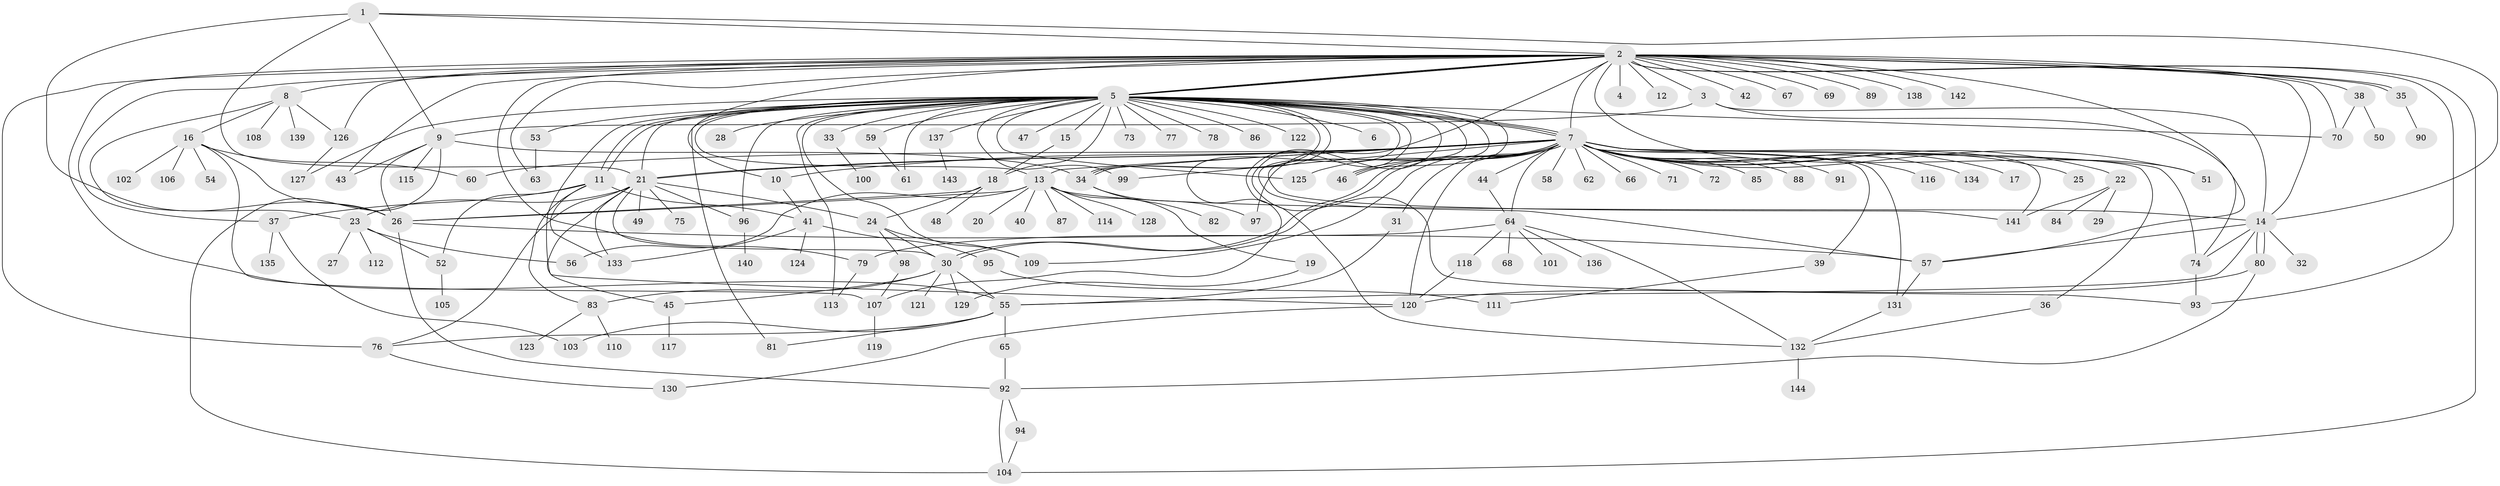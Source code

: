 // Generated by graph-tools (version 1.1) at 2025/35/03/09/25 02:35:45]
// undirected, 144 vertices, 234 edges
graph export_dot {
graph [start="1"]
  node [color=gray90,style=filled];
  1;
  2;
  3;
  4;
  5;
  6;
  7;
  8;
  9;
  10;
  11;
  12;
  13;
  14;
  15;
  16;
  17;
  18;
  19;
  20;
  21;
  22;
  23;
  24;
  25;
  26;
  27;
  28;
  29;
  30;
  31;
  32;
  33;
  34;
  35;
  36;
  37;
  38;
  39;
  40;
  41;
  42;
  43;
  44;
  45;
  46;
  47;
  48;
  49;
  50;
  51;
  52;
  53;
  54;
  55;
  56;
  57;
  58;
  59;
  60;
  61;
  62;
  63;
  64;
  65;
  66;
  67;
  68;
  69;
  70;
  71;
  72;
  73;
  74;
  75;
  76;
  77;
  78;
  79;
  80;
  81;
  82;
  83;
  84;
  85;
  86;
  87;
  88;
  89;
  90;
  91;
  92;
  93;
  94;
  95;
  96;
  97;
  98;
  99;
  100;
  101;
  102;
  103;
  104;
  105;
  106;
  107;
  108;
  109;
  110;
  111;
  112;
  113;
  114;
  115;
  116;
  117;
  118;
  119;
  120;
  121;
  122;
  123;
  124;
  125;
  126;
  127;
  128;
  129;
  130;
  131;
  132;
  133;
  134;
  135;
  136;
  137;
  138;
  139;
  140;
  141;
  142;
  143;
  144;
  1 -- 2;
  1 -- 9;
  1 -- 14;
  1 -- 21;
  1 -- 26;
  2 -- 3;
  2 -- 4;
  2 -- 5;
  2 -- 5;
  2 -- 5;
  2 -- 7;
  2 -- 8;
  2 -- 10;
  2 -- 12;
  2 -- 14;
  2 -- 35;
  2 -- 35;
  2 -- 37;
  2 -- 38;
  2 -- 42;
  2 -- 43;
  2 -- 51;
  2 -- 55;
  2 -- 57;
  2 -- 63;
  2 -- 67;
  2 -- 69;
  2 -- 70;
  2 -- 76;
  2 -- 79;
  2 -- 89;
  2 -- 93;
  2 -- 97;
  2 -- 104;
  2 -- 126;
  2 -- 138;
  2 -- 142;
  3 -- 9;
  3 -- 14;
  3 -- 74;
  5 -- 6;
  5 -- 7;
  5 -- 7;
  5 -- 7;
  5 -- 11;
  5 -- 11;
  5 -- 13;
  5 -- 15;
  5 -- 18;
  5 -- 21;
  5 -- 28;
  5 -- 33;
  5 -- 34;
  5 -- 34;
  5 -- 46;
  5 -- 47;
  5 -- 53;
  5 -- 57;
  5 -- 59;
  5 -- 61;
  5 -- 70;
  5 -- 73;
  5 -- 77;
  5 -- 78;
  5 -- 81;
  5 -- 86;
  5 -- 93;
  5 -- 96;
  5 -- 99;
  5 -- 107;
  5 -- 109;
  5 -- 113;
  5 -- 120;
  5 -- 122;
  5 -- 125;
  5 -- 127;
  5 -- 132;
  5 -- 137;
  5 -- 141;
  7 -- 10;
  7 -- 13;
  7 -- 17;
  7 -- 21;
  7 -- 21;
  7 -- 22;
  7 -- 25;
  7 -- 30;
  7 -- 30;
  7 -- 31;
  7 -- 34;
  7 -- 36;
  7 -- 39;
  7 -- 44;
  7 -- 46;
  7 -- 46;
  7 -- 51;
  7 -- 58;
  7 -- 60;
  7 -- 62;
  7 -- 64;
  7 -- 66;
  7 -- 71;
  7 -- 72;
  7 -- 74;
  7 -- 85;
  7 -- 88;
  7 -- 91;
  7 -- 99;
  7 -- 109;
  7 -- 116;
  7 -- 120;
  7 -- 125;
  7 -- 131;
  7 -- 134;
  7 -- 141;
  8 -- 16;
  8 -- 23;
  8 -- 108;
  8 -- 126;
  8 -- 139;
  9 -- 26;
  9 -- 34;
  9 -- 43;
  9 -- 104;
  9 -- 115;
  10 -- 41;
  11 -- 37;
  11 -- 41;
  11 -- 52;
  11 -- 83;
  11 -- 133;
  13 -- 14;
  13 -- 19;
  13 -- 20;
  13 -- 26;
  13 -- 40;
  13 -- 56;
  13 -- 87;
  13 -- 114;
  13 -- 128;
  14 -- 32;
  14 -- 55;
  14 -- 57;
  14 -- 74;
  14 -- 80;
  14 -- 80;
  15 -- 18;
  16 -- 26;
  16 -- 54;
  16 -- 60;
  16 -- 102;
  16 -- 106;
  16 -- 107;
  18 -- 24;
  18 -- 26;
  18 -- 48;
  19 -- 129;
  21 -- 23;
  21 -- 24;
  21 -- 30;
  21 -- 45;
  21 -- 49;
  21 -- 75;
  21 -- 76;
  21 -- 96;
  21 -- 133;
  22 -- 29;
  22 -- 84;
  22 -- 141;
  23 -- 27;
  23 -- 52;
  23 -- 56;
  23 -- 112;
  24 -- 30;
  24 -- 98;
  24 -- 109;
  26 -- 57;
  26 -- 92;
  30 -- 45;
  30 -- 55;
  30 -- 83;
  30 -- 121;
  30 -- 129;
  31 -- 55;
  33 -- 100;
  34 -- 82;
  34 -- 97;
  35 -- 90;
  36 -- 132;
  37 -- 103;
  37 -- 135;
  38 -- 50;
  38 -- 70;
  39 -- 111;
  41 -- 95;
  41 -- 124;
  41 -- 133;
  44 -- 64;
  45 -- 117;
  52 -- 105;
  53 -- 63;
  55 -- 65;
  55 -- 76;
  55 -- 81;
  55 -- 103;
  57 -- 131;
  59 -- 61;
  64 -- 68;
  64 -- 79;
  64 -- 101;
  64 -- 118;
  64 -- 132;
  64 -- 136;
  65 -- 92;
  74 -- 93;
  76 -- 130;
  79 -- 113;
  80 -- 92;
  80 -- 120;
  83 -- 110;
  83 -- 123;
  92 -- 94;
  92 -- 104;
  94 -- 104;
  95 -- 111;
  96 -- 140;
  98 -- 107;
  107 -- 119;
  118 -- 120;
  120 -- 130;
  126 -- 127;
  131 -- 132;
  132 -- 144;
  137 -- 143;
}
